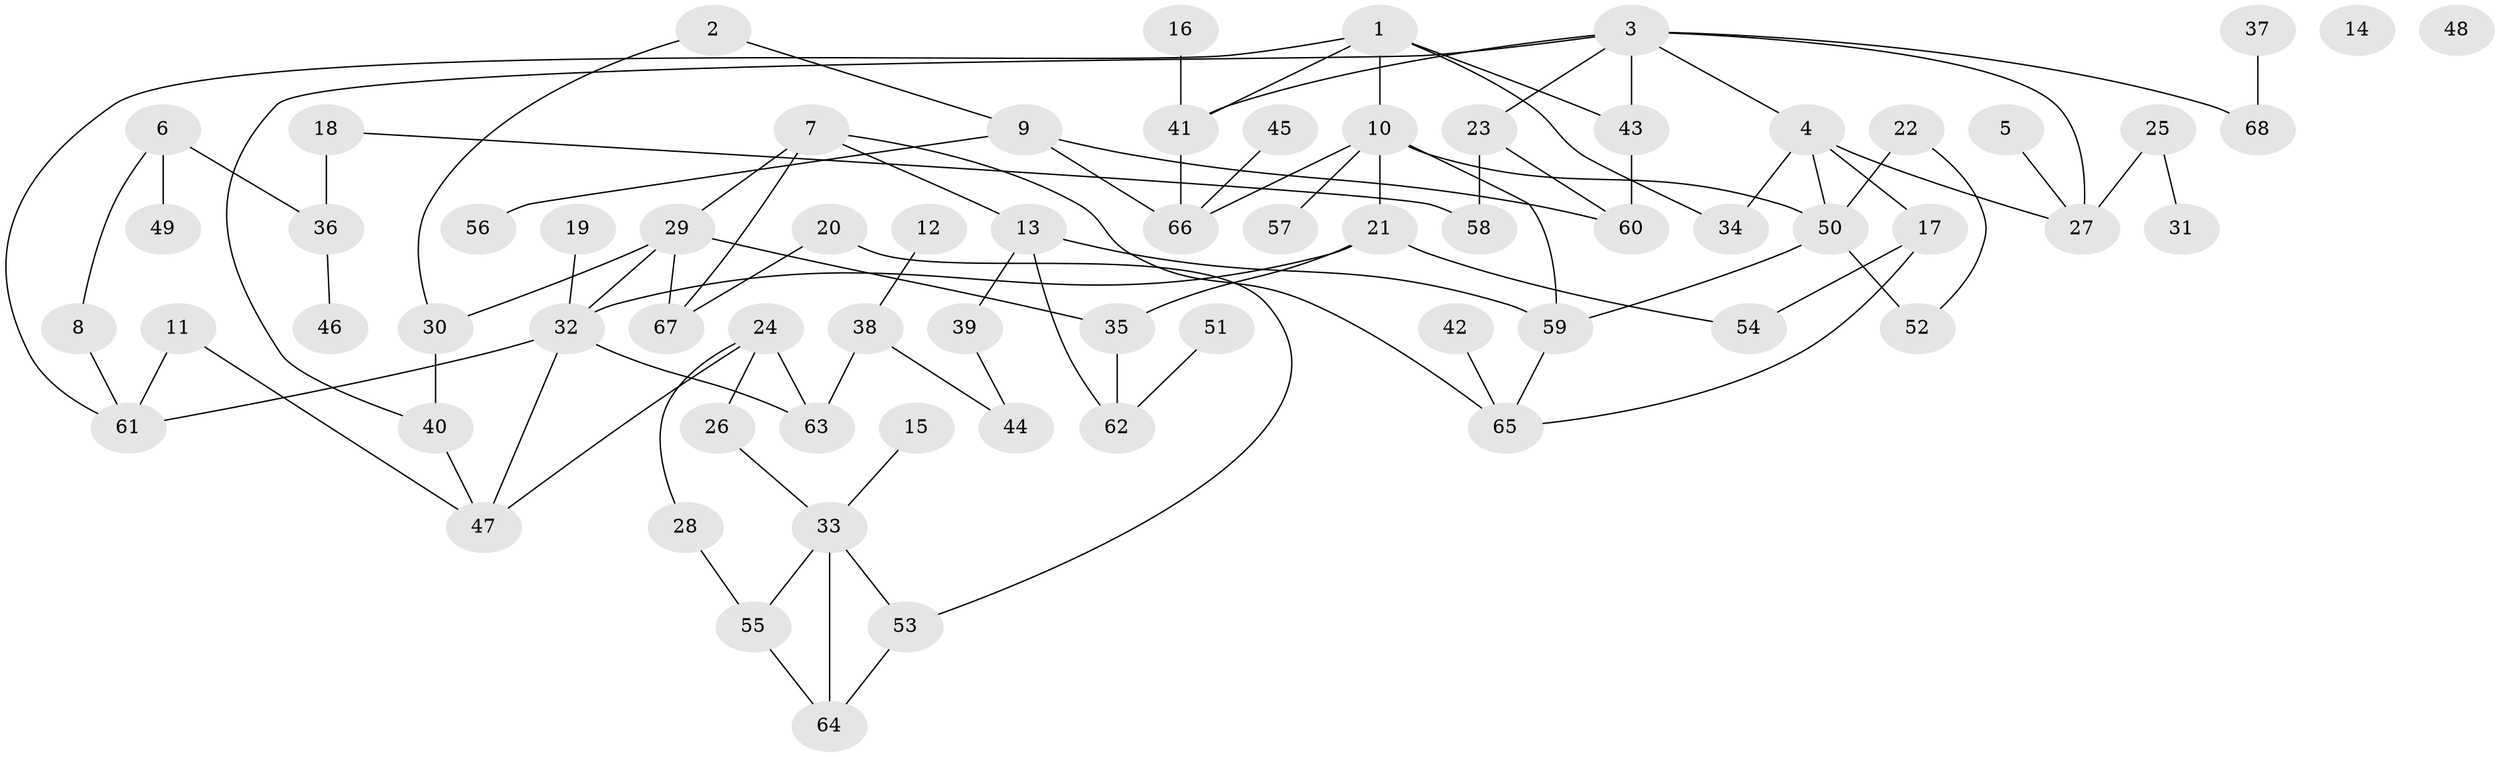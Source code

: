 // Generated by graph-tools (version 1.1) at 2025/00/03/09/25 03:00:41]
// undirected, 68 vertices, 93 edges
graph export_dot {
graph [start="1"]
  node [color=gray90,style=filled];
  1;
  2;
  3;
  4;
  5;
  6;
  7;
  8;
  9;
  10;
  11;
  12;
  13;
  14;
  15;
  16;
  17;
  18;
  19;
  20;
  21;
  22;
  23;
  24;
  25;
  26;
  27;
  28;
  29;
  30;
  31;
  32;
  33;
  34;
  35;
  36;
  37;
  38;
  39;
  40;
  41;
  42;
  43;
  44;
  45;
  46;
  47;
  48;
  49;
  50;
  51;
  52;
  53;
  54;
  55;
  56;
  57;
  58;
  59;
  60;
  61;
  62;
  63;
  64;
  65;
  66;
  67;
  68;
  1 -- 10;
  1 -- 34;
  1 -- 41;
  1 -- 43;
  1 -- 61;
  2 -- 9;
  2 -- 30;
  3 -- 4;
  3 -- 23;
  3 -- 27;
  3 -- 40;
  3 -- 41;
  3 -- 43;
  3 -- 68;
  4 -- 17;
  4 -- 27;
  4 -- 34;
  4 -- 50;
  5 -- 27;
  6 -- 8;
  6 -- 36;
  6 -- 49;
  7 -- 13;
  7 -- 29;
  7 -- 65;
  7 -- 67;
  8 -- 61;
  9 -- 56;
  9 -- 60;
  9 -- 66;
  10 -- 21;
  10 -- 50;
  10 -- 57;
  10 -- 59;
  10 -- 66;
  11 -- 47;
  11 -- 61;
  12 -- 38;
  13 -- 39;
  13 -- 59;
  13 -- 62;
  15 -- 33;
  16 -- 41;
  17 -- 54;
  17 -- 65;
  18 -- 36;
  18 -- 58;
  19 -- 32;
  20 -- 53;
  20 -- 67;
  21 -- 32;
  21 -- 35;
  21 -- 54;
  22 -- 50;
  22 -- 52;
  23 -- 58;
  23 -- 60;
  24 -- 26;
  24 -- 28;
  24 -- 47;
  24 -- 63;
  25 -- 27;
  25 -- 31;
  26 -- 33;
  28 -- 55;
  29 -- 30;
  29 -- 32;
  29 -- 35;
  29 -- 67;
  30 -- 40;
  32 -- 47;
  32 -- 61;
  32 -- 63;
  33 -- 53;
  33 -- 55;
  33 -- 64;
  35 -- 62;
  36 -- 46;
  37 -- 68;
  38 -- 44;
  38 -- 63;
  39 -- 44;
  40 -- 47;
  41 -- 66;
  42 -- 65;
  43 -- 60;
  45 -- 66;
  50 -- 52;
  50 -- 59;
  51 -- 62;
  53 -- 64;
  55 -- 64;
  59 -- 65;
}
